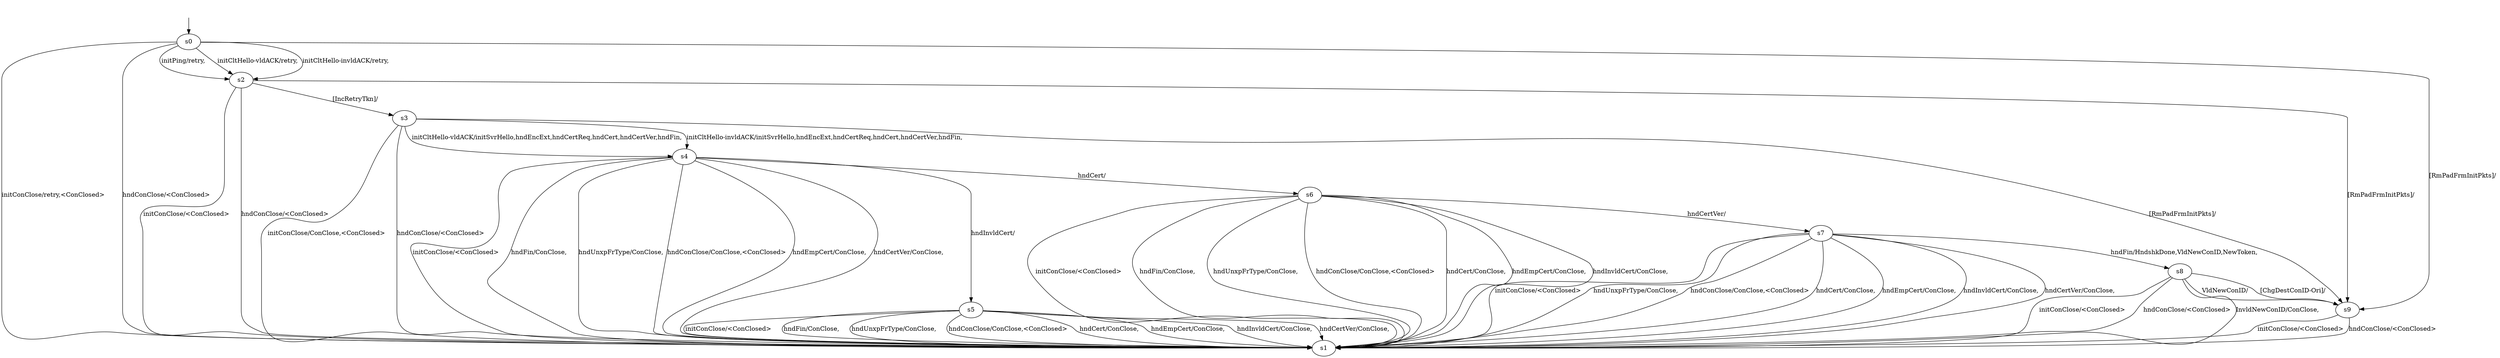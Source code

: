 digraph "../results/msquicModels/msquic-BWRCA-CS-0/learnedModel" {
s0 [label=s0];
s1 [label=s1];
s2 [label=s2];
s3 [label=s3];
s4 [label=s4];
s5 [label=s5];
s6 [label=s6];
s7 [label=s7];
s8 [label=s8];
s9 [label=s9];
s0 -> s2  [label="initPing/retry, "];
s0 -> s1  [label="initConClose/retry,<ConClosed> "];
s0 -> s2  [label="initCltHello-vldACK/retry, "];
s0 -> s2  [label="initCltHello-invldACK/retry, "];
s0 -> s1  [label="hndConClose/<ConClosed> "];
s0 -> s9  [label="[RmPadFrmInitPkts]/ "];
s2 -> s1  [label="initConClose/<ConClosed> "];
s2 -> s1  [label="hndConClose/<ConClosed> "];
s2 -> s3  [label="[IncRetryTkn]/ "];
s2 -> s9  [label="[RmPadFrmInitPkts]/ "];
s3 -> s1  [label="initConClose/ConClose,<ConClosed> "];
s3 -> s4  [label="initCltHello-vldACK/initSvrHello,hndEncExt,hndCertReq,hndCert,hndCertVer,hndFin, "];
s3 -> s4  [label="initCltHello-invldACK/initSvrHello,hndEncExt,hndCertReq,hndCert,hndCertVer,hndFin, "];
s3 -> s1  [label="hndConClose/<ConClosed> "];
s3 -> s9  [label="[RmPadFrmInitPkts]/ "];
s4 -> s1  [label="initConClose/<ConClosed> "];
s4 -> s1  [label="hndFin/ConClose, "];
s4 -> s1  [label="hndUnxpFrType/ConClose, "];
s4 -> s1  [label="hndConClose/ConClose,<ConClosed> "];
s4 -> s6  [label="hndCert/ "];
s4 -> s1  [label="hndEmpCert/ConClose, "];
s4 -> s5  [label="hndInvldCert/ "];
s4 -> s1  [label="hndCertVer/ConClose, "];
s5 -> s1  [label="initConClose/<ConClosed> "];
s5 -> s1  [label="hndFin/ConClose, "];
s5 -> s1  [label="hndUnxpFrType/ConClose, "];
s5 -> s1  [label="hndConClose/ConClose,<ConClosed> "];
s5 -> s1  [label="hndCert/ConClose, "];
s5 -> s1  [label="hndEmpCert/ConClose, "];
s5 -> s1  [label="hndInvldCert/ConClose, "];
s5 -> s1  [label="hndCertVer/ConClose, "];
s6 -> s1  [label="initConClose/<ConClosed> "];
s6 -> s1  [label="hndFin/ConClose, "];
s6 -> s1  [label="hndUnxpFrType/ConClose, "];
s6 -> s1  [label="hndConClose/ConClose,<ConClosed> "];
s6 -> s1  [label="hndCert/ConClose, "];
s6 -> s1  [label="hndEmpCert/ConClose, "];
s6 -> s1  [label="hndInvldCert/ConClose, "];
s6 -> s7  [label="hndCertVer/ "];
s7 -> s1  [label="initConClose/<ConClosed> "];
s7 -> s8  [label="hndFin/HndshkDone,VldNewConID,NewToken, "];
s7 -> s1  [label="hndUnxpFrType/ConClose, "];
s7 -> s1  [label="hndConClose/ConClose,<ConClosed> "];
s7 -> s1  [label="hndCert/ConClose, "];
s7 -> s1  [label="hndEmpCert/ConClose, "];
s7 -> s1  [label="hndInvldCert/ConClose, "];
s7 -> s1  [label="hndCertVer/ConClose, "];
s8 -> s1  [label="initConClose/<ConClosed> "];
s8 -> s1  [label="hndConClose/<ConClosed> "];
s8 -> s9  [label="VldNewConID/ "];
s8 -> s1  [label="InvldNewConID/ConClose, "];
s8 -> s9  [label="[ChgDestConID-Ori]/ "];
s9 -> s1  [label="initConClose/<ConClosed> "];
s9 -> s1  [label="hndConClose/<ConClosed> "];
__start0 [label="", shape=none];
__start0 -> s0  [label=""];
}

